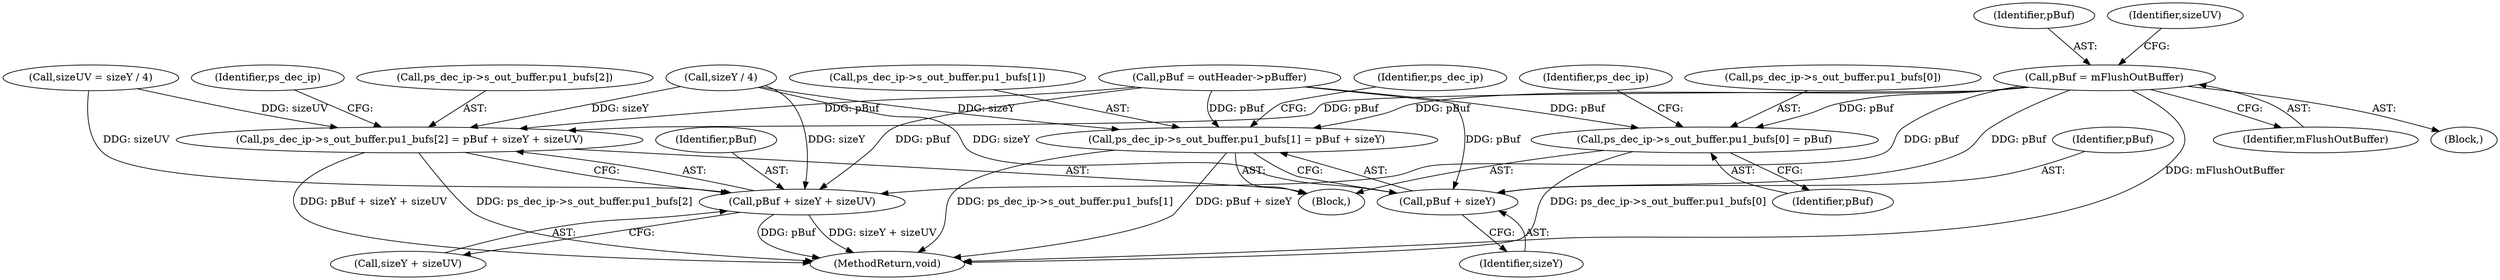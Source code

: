 digraph "0_Android_918eeaa29d99d257282fafec931b4bda0e3bae12_4@pointer" {
"1000186" [label="(Call,pBuf = mFlushOutBuffer)"];
"1000221" [label="(Call,ps_dec_ip->s_out_buffer.pu1_bufs[0] = pBuf)"];
"1000230" [label="(Call,ps_dec_ip->s_out_buffer.pu1_bufs[1] = pBuf + sizeY)"];
"1000238" [label="(Call,pBuf + sizeY)"];
"1000241" [label="(Call,ps_dec_ip->s_out_buffer.pu1_bufs[2] = pBuf + sizeY + sizeUV)"];
"1000249" [label="(Call,pBuf + sizeY + sizeUV)"];
"1000230" [label="(Call,ps_dec_ip->s_out_buffer.pu1_bufs[1] = pBuf + sizeY)"];
"1000221" [label="(Call,ps_dec_ip->s_out_buffer.pu1_bufs[0] = pBuf)"];
"1000262" [label="(MethodReturn,void)"];
"1000229" [label="(Identifier,pBuf)"];
"1000186" [label="(Call,pBuf = mFlushOutBuffer)"];
"1000249" [label="(Call,pBuf + sizeY + sizeUV)"];
"1000234" [label="(Identifier,ps_dec_ip)"];
"1000188" [label="(Identifier,mFlushOutBuffer)"];
"1000189" [label="(Call,sizeUV = sizeY / 4)"];
"1000187" [label="(Identifier,pBuf)"];
"1000185" [label="(Block,)"];
"1000191" [label="(Call,sizeY / 4)"];
"1000238" [label="(Call,pBuf + sizeY)"];
"1000245" [label="(Identifier,ps_dec_ip)"];
"1000240" [label="(Identifier,sizeY)"];
"1000179" [label="(Call,pBuf = outHeader->pBuffer)"];
"1000242" [label="(Call,ps_dec_ip->s_out_buffer.pu1_bufs[2])"];
"1000107" [label="(Block,)"];
"1000190" [label="(Identifier,sizeUV)"];
"1000241" [label="(Call,ps_dec_ip->s_out_buffer.pu1_bufs[2] = pBuf + sizeY + sizeUV)"];
"1000257" [label="(Identifier,ps_dec_ip)"];
"1000231" [label="(Call,ps_dec_ip->s_out_buffer.pu1_bufs[1])"];
"1000239" [label="(Identifier,pBuf)"];
"1000250" [label="(Identifier,pBuf)"];
"1000251" [label="(Call,sizeY + sizeUV)"];
"1000222" [label="(Call,ps_dec_ip->s_out_buffer.pu1_bufs[0])"];
"1000186" -> "1000185"  [label="AST: "];
"1000186" -> "1000188"  [label="CFG: "];
"1000187" -> "1000186"  [label="AST: "];
"1000188" -> "1000186"  [label="AST: "];
"1000190" -> "1000186"  [label="CFG: "];
"1000186" -> "1000262"  [label="DDG: mFlushOutBuffer"];
"1000186" -> "1000221"  [label="DDG: pBuf"];
"1000186" -> "1000230"  [label="DDG: pBuf"];
"1000186" -> "1000238"  [label="DDG: pBuf"];
"1000186" -> "1000241"  [label="DDG: pBuf"];
"1000186" -> "1000249"  [label="DDG: pBuf"];
"1000221" -> "1000107"  [label="AST: "];
"1000221" -> "1000229"  [label="CFG: "];
"1000222" -> "1000221"  [label="AST: "];
"1000229" -> "1000221"  [label="AST: "];
"1000234" -> "1000221"  [label="CFG: "];
"1000221" -> "1000262"  [label="DDG: ps_dec_ip->s_out_buffer.pu1_bufs[0]"];
"1000179" -> "1000221"  [label="DDG: pBuf"];
"1000230" -> "1000107"  [label="AST: "];
"1000230" -> "1000238"  [label="CFG: "];
"1000231" -> "1000230"  [label="AST: "];
"1000238" -> "1000230"  [label="AST: "];
"1000245" -> "1000230"  [label="CFG: "];
"1000230" -> "1000262"  [label="DDG: ps_dec_ip->s_out_buffer.pu1_bufs[1]"];
"1000230" -> "1000262"  [label="DDG: pBuf + sizeY"];
"1000179" -> "1000230"  [label="DDG: pBuf"];
"1000191" -> "1000230"  [label="DDG: sizeY"];
"1000238" -> "1000240"  [label="CFG: "];
"1000239" -> "1000238"  [label="AST: "];
"1000240" -> "1000238"  [label="AST: "];
"1000179" -> "1000238"  [label="DDG: pBuf"];
"1000191" -> "1000238"  [label="DDG: sizeY"];
"1000241" -> "1000107"  [label="AST: "];
"1000241" -> "1000249"  [label="CFG: "];
"1000242" -> "1000241"  [label="AST: "];
"1000249" -> "1000241"  [label="AST: "];
"1000257" -> "1000241"  [label="CFG: "];
"1000241" -> "1000262"  [label="DDG: ps_dec_ip->s_out_buffer.pu1_bufs[2]"];
"1000241" -> "1000262"  [label="DDG: pBuf + sizeY + sizeUV"];
"1000179" -> "1000241"  [label="DDG: pBuf"];
"1000191" -> "1000241"  [label="DDG: sizeY"];
"1000189" -> "1000241"  [label="DDG: sizeUV"];
"1000249" -> "1000251"  [label="CFG: "];
"1000250" -> "1000249"  [label="AST: "];
"1000251" -> "1000249"  [label="AST: "];
"1000249" -> "1000262"  [label="DDG: sizeY + sizeUV"];
"1000249" -> "1000262"  [label="DDG: pBuf"];
"1000179" -> "1000249"  [label="DDG: pBuf"];
"1000191" -> "1000249"  [label="DDG: sizeY"];
"1000189" -> "1000249"  [label="DDG: sizeUV"];
}
